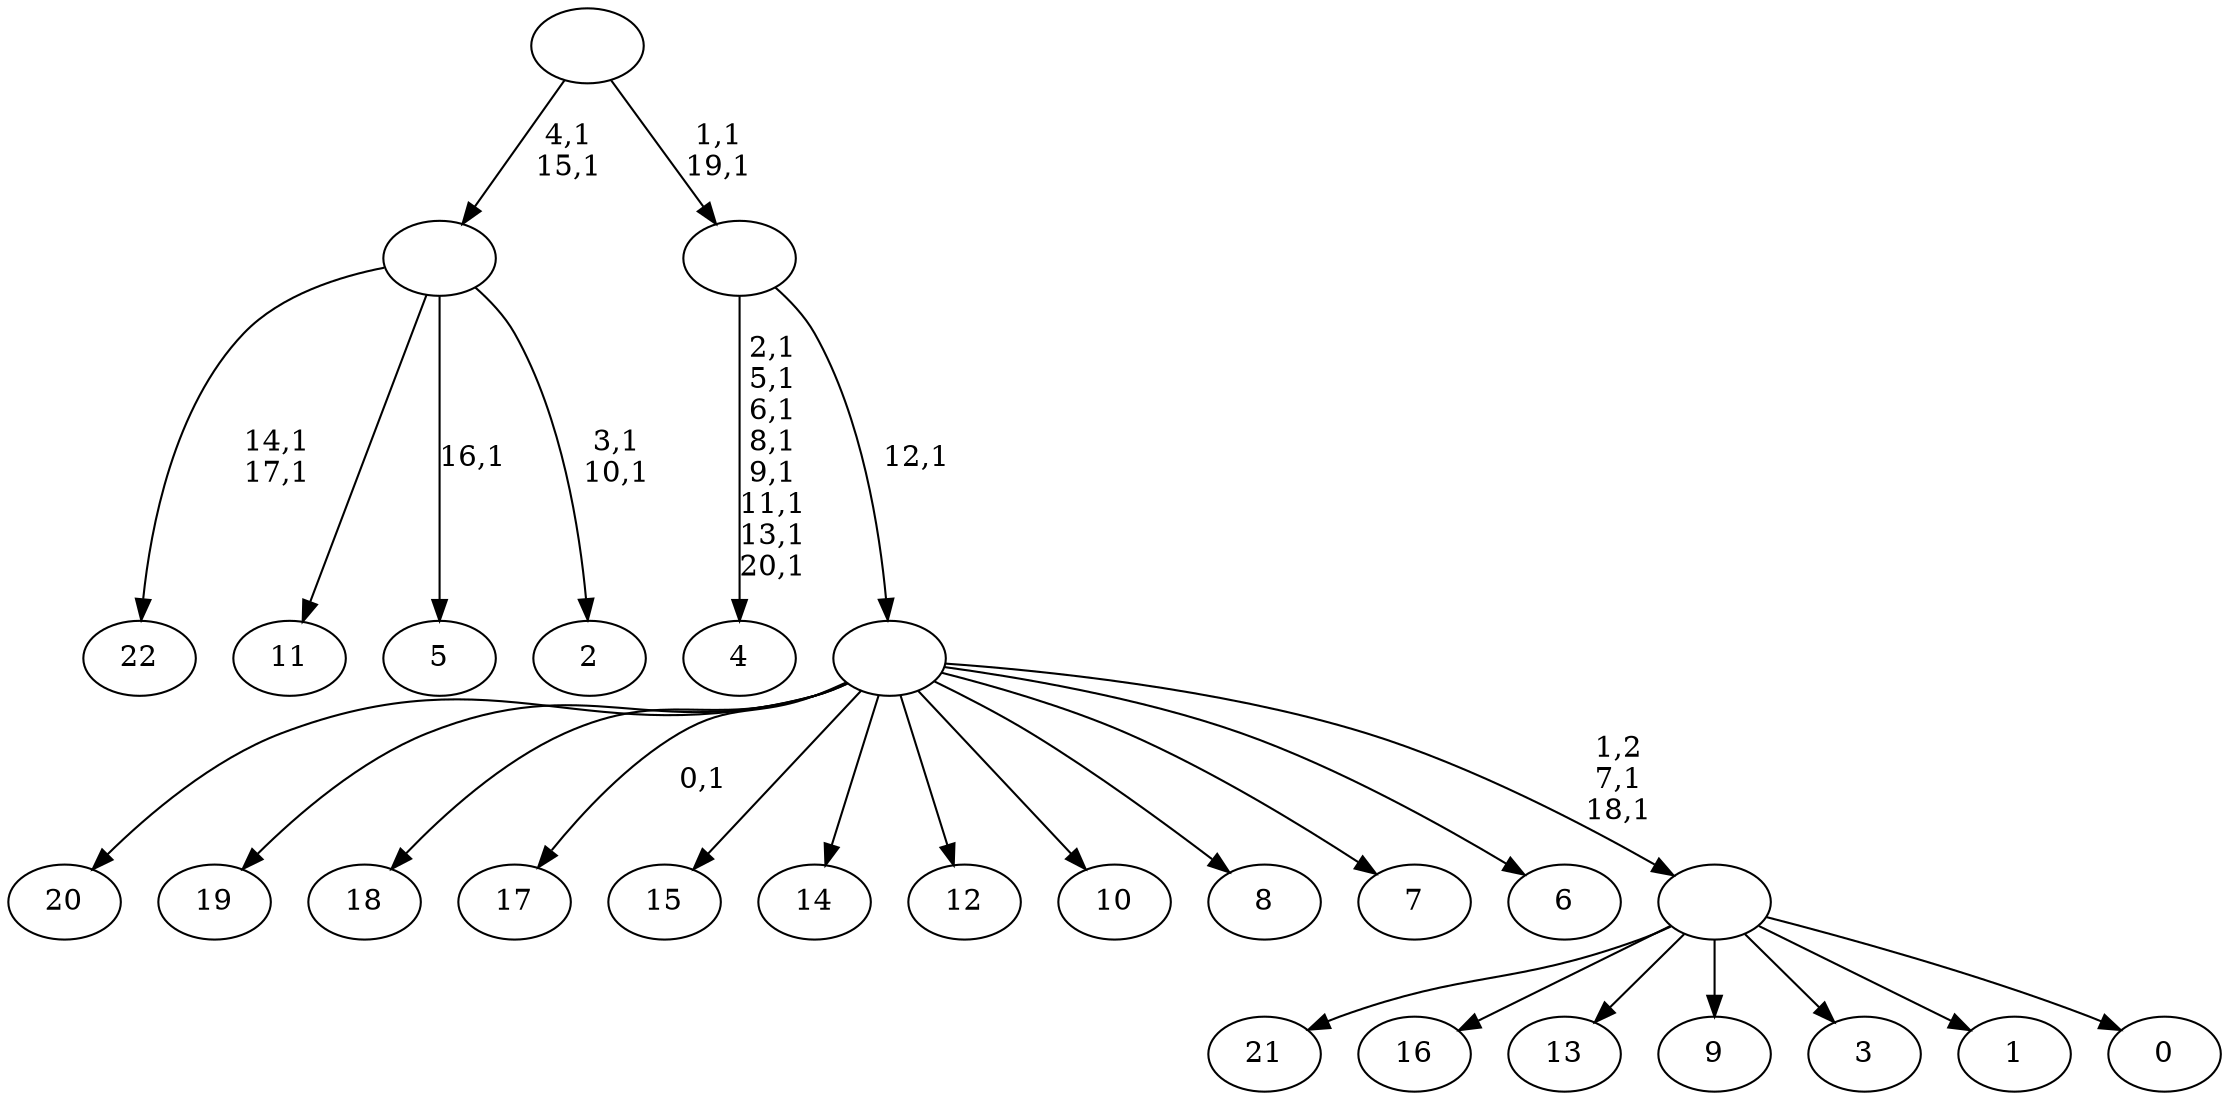 digraph T {
	44 [label="22"]
	41 [label="21"]
	40 [label="20"]
	39 [label="19"]
	38 [label="18"]
	37 [label="17"]
	35 [label="16"]
	34 [label="15"]
	33 [label="14"]
	32 [label="13"]
	31 [label="12"]
	30 [label="11"]
	29 [label="10"]
	28 [label="9"]
	27 [label="8"]
	26 [label="7"]
	25 [label="6"]
	24 [label="5"]
	22 [label="4"]
	13 [label="3"]
	12 [label="2"]
	9 [label=""]
	7 [label="1"]
	6 [label="0"]
	5 [label=""]
	3 [label=""]
	2 [label=""]
	0 [label=""]
	9 -> 12 [label="3,1\n10,1"]
	9 -> 24 [label="16,1"]
	9 -> 44 [label="14,1\n17,1"]
	9 -> 30 [label=""]
	5 -> 41 [label=""]
	5 -> 35 [label=""]
	5 -> 32 [label=""]
	5 -> 28 [label=""]
	5 -> 13 [label=""]
	5 -> 7 [label=""]
	5 -> 6 [label=""]
	3 -> 5 [label="1,2\n7,1\n18,1"]
	3 -> 37 [label="0,1"]
	3 -> 40 [label=""]
	3 -> 39 [label=""]
	3 -> 38 [label=""]
	3 -> 34 [label=""]
	3 -> 33 [label=""]
	3 -> 31 [label=""]
	3 -> 29 [label=""]
	3 -> 27 [label=""]
	3 -> 26 [label=""]
	3 -> 25 [label=""]
	2 -> 22 [label="2,1\n5,1\n6,1\n8,1\n9,1\n11,1\n13,1\n20,1"]
	2 -> 3 [label="12,1"]
	0 -> 2 [label="1,1\n19,1"]
	0 -> 9 [label="4,1\n15,1"]
}
